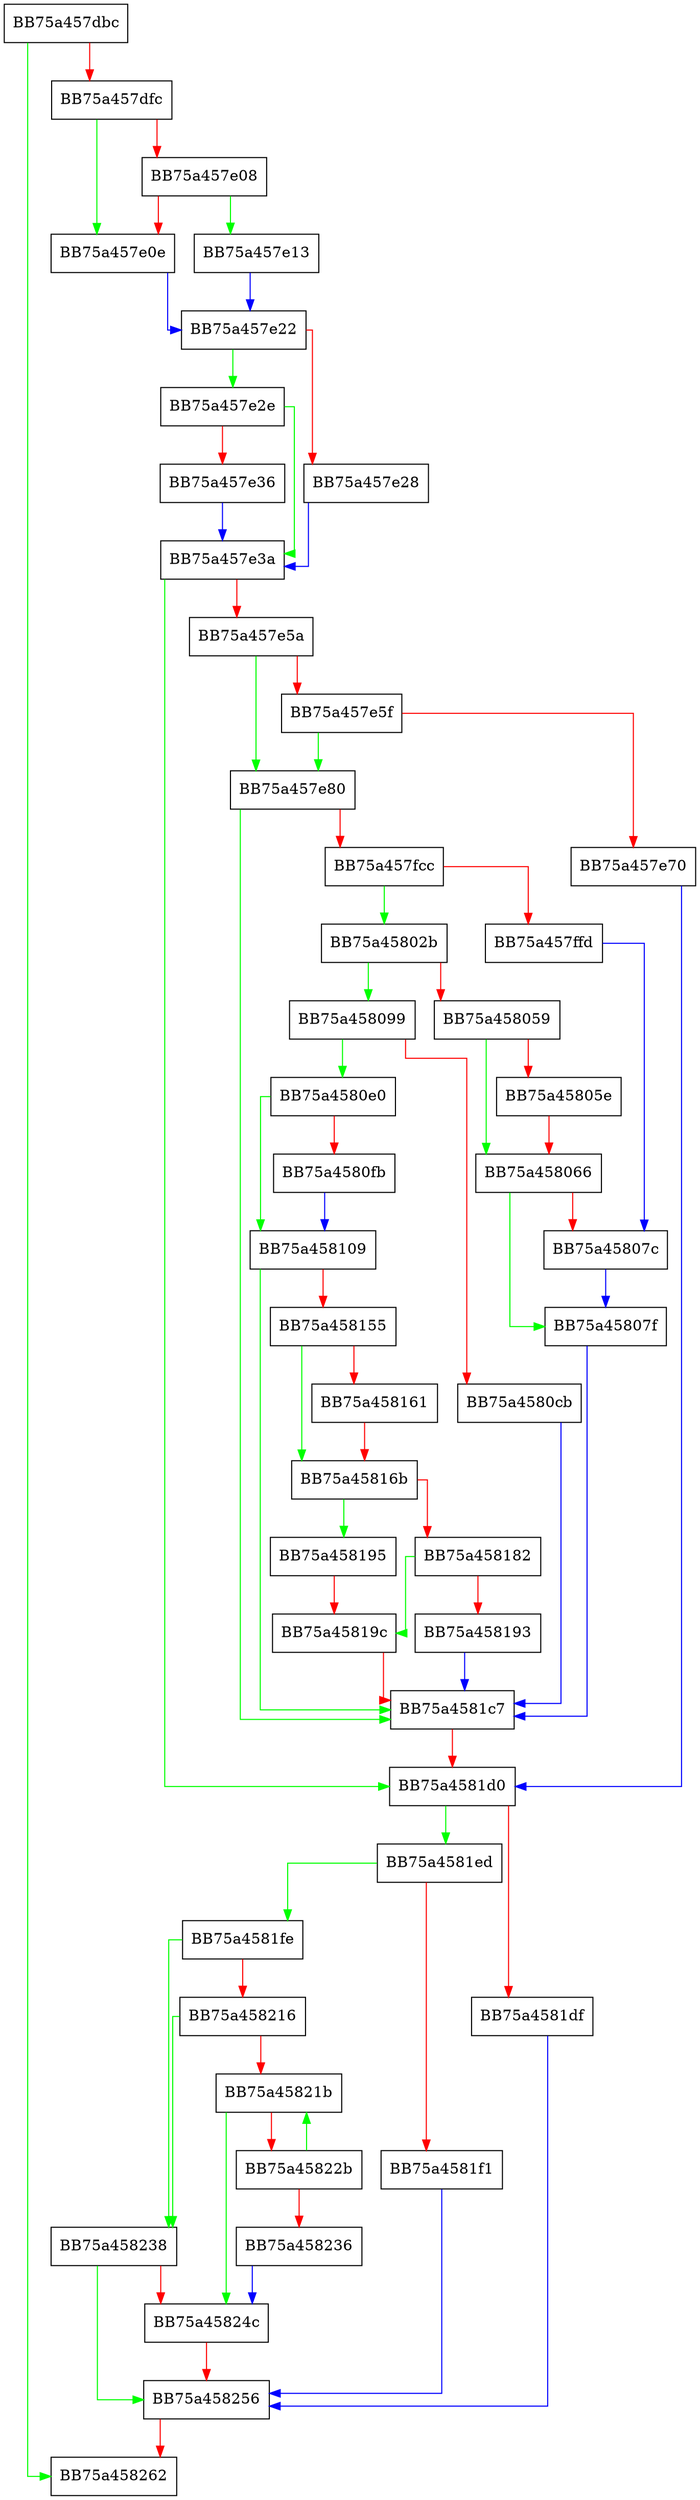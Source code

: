 digraph openDatabase {
  node [shape="box"];
  graph [splines=ortho];
  BB75a457dbc -> BB75a458262 [color="green"];
  BB75a457dbc -> BB75a457dfc [color="red"];
  BB75a457dfc -> BB75a457e0e [color="green"];
  BB75a457dfc -> BB75a457e08 [color="red"];
  BB75a457e08 -> BB75a457e13 [color="green"];
  BB75a457e08 -> BB75a457e0e [color="red"];
  BB75a457e0e -> BB75a457e22 [color="blue"];
  BB75a457e13 -> BB75a457e22 [color="blue"];
  BB75a457e22 -> BB75a457e2e [color="green"];
  BB75a457e22 -> BB75a457e28 [color="red"];
  BB75a457e28 -> BB75a457e3a [color="blue"];
  BB75a457e2e -> BB75a457e3a [color="green"];
  BB75a457e2e -> BB75a457e36 [color="red"];
  BB75a457e36 -> BB75a457e3a [color="blue"];
  BB75a457e3a -> BB75a4581d0 [color="green"];
  BB75a457e3a -> BB75a457e5a [color="red"];
  BB75a457e5a -> BB75a457e80 [color="green"];
  BB75a457e5a -> BB75a457e5f [color="red"];
  BB75a457e5f -> BB75a457e80 [color="green"];
  BB75a457e5f -> BB75a457e70 [color="red"];
  BB75a457e70 -> BB75a4581d0 [color="blue"];
  BB75a457e80 -> BB75a4581c7 [color="green"];
  BB75a457e80 -> BB75a457fcc [color="red"];
  BB75a457fcc -> BB75a45802b [color="green"];
  BB75a457fcc -> BB75a457ffd [color="red"];
  BB75a457ffd -> BB75a45807c [color="blue"];
  BB75a45802b -> BB75a458099 [color="green"];
  BB75a45802b -> BB75a458059 [color="red"];
  BB75a458059 -> BB75a458066 [color="green"];
  BB75a458059 -> BB75a45805e [color="red"];
  BB75a45805e -> BB75a458066 [color="red"];
  BB75a458066 -> BB75a45807f [color="green"];
  BB75a458066 -> BB75a45807c [color="red"];
  BB75a45807c -> BB75a45807f [color="blue"];
  BB75a45807f -> BB75a4581c7 [color="blue"];
  BB75a458099 -> BB75a4580e0 [color="green"];
  BB75a458099 -> BB75a4580cb [color="red"];
  BB75a4580cb -> BB75a4581c7 [color="blue"];
  BB75a4580e0 -> BB75a458109 [color="green"];
  BB75a4580e0 -> BB75a4580fb [color="red"];
  BB75a4580fb -> BB75a458109 [color="blue"];
  BB75a458109 -> BB75a4581c7 [color="green"];
  BB75a458109 -> BB75a458155 [color="red"];
  BB75a458155 -> BB75a45816b [color="green"];
  BB75a458155 -> BB75a458161 [color="red"];
  BB75a458161 -> BB75a45816b [color="red"];
  BB75a45816b -> BB75a458195 [color="green"];
  BB75a45816b -> BB75a458182 [color="red"];
  BB75a458182 -> BB75a45819c [color="green"];
  BB75a458182 -> BB75a458193 [color="red"];
  BB75a458193 -> BB75a4581c7 [color="blue"];
  BB75a458195 -> BB75a45819c [color="red"];
  BB75a45819c -> BB75a4581c7 [color="red"];
  BB75a4581c7 -> BB75a4581d0 [color="red"];
  BB75a4581d0 -> BB75a4581ed [color="green"];
  BB75a4581d0 -> BB75a4581df [color="red"];
  BB75a4581df -> BB75a458256 [color="blue"];
  BB75a4581ed -> BB75a4581fe [color="green"];
  BB75a4581ed -> BB75a4581f1 [color="red"];
  BB75a4581f1 -> BB75a458256 [color="blue"];
  BB75a4581fe -> BB75a458238 [color="green"];
  BB75a4581fe -> BB75a458216 [color="red"];
  BB75a458216 -> BB75a458238 [color="green"];
  BB75a458216 -> BB75a45821b [color="red"];
  BB75a45821b -> BB75a45824c [color="green"];
  BB75a45821b -> BB75a45822b [color="red"];
  BB75a45822b -> BB75a45821b [color="green"];
  BB75a45822b -> BB75a458236 [color="red"];
  BB75a458236 -> BB75a45824c [color="blue"];
  BB75a458238 -> BB75a458256 [color="green"];
  BB75a458238 -> BB75a45824c [color="red"];
  BB75a45824c -> BB75a458256 [color="red"];
  BB75a458256 -> BB75a458262 [color="red"];
}